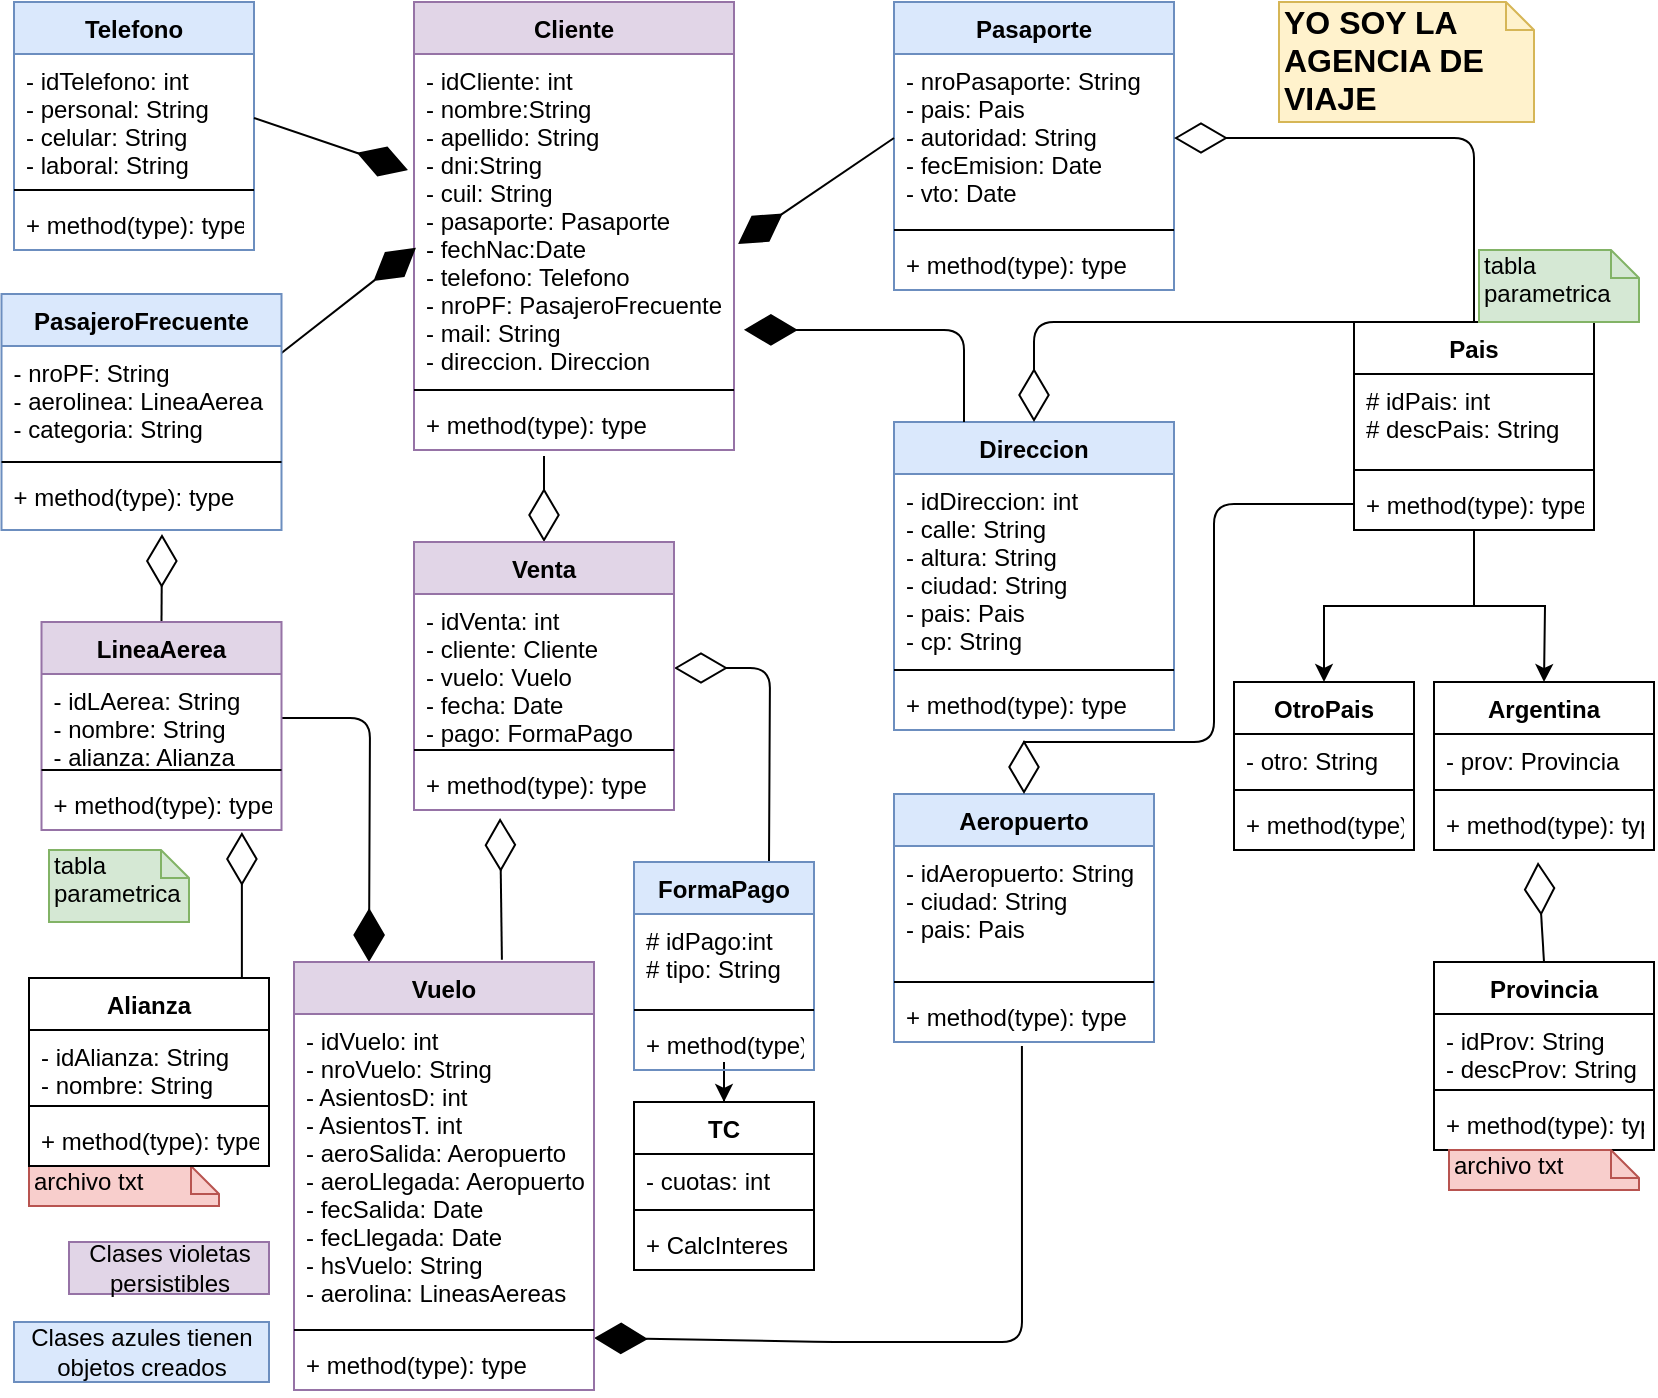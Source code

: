 <mxfile version="13.8.0" type="device"><diagram id="BYJEUYeQv-eJyiylT9g4" name="Page-1"><mxGraphModel dx="1108" dy="450" grid="1" gridSize="10" guides="1" tooltips="1" connect="1" arrows="1" fold="1" page="1" pageScale="1" pageWidth="850" pageHeight="1100" math="0" shadow="0"><root><mxCell id="0"/><mxCell id="1" parent="0"/><mxCell id="H-pLb2tNWchcjrAWnnkr-13" value="" style="endArrow=diamondThin;endFill=0;endSize=24;html=1;entryX=0.835;entryY=1.038;entryDx=0;entryDy=0;entryPerimeter=0;exitX=0.887;exitY=0.021;exitDx=0;exitDy=0;exitPerimeter=0;" parent="1" source="H-pLb2tNWchcjrAWnnkr-1" target="H-pLb2tNWchcjrAWnnkr-12" edge="1"><mxGeometry width="160" relative="1" as="geometry"><mxPoint x="134" y="490" as="sourcePoint"/><mxPoint x="140" y="440" as="targetPoint"/></mxGeometry></mxCell><mxCell id="H-pLb2tNWchcjrAWnnkr-20" value="Telefono" style="swimlane;fontStyle=1;align=center;verticalAlign=top;childLayout=stackLayout;horizontal=1;startSize=26;horizontalStack=0;resizeParent=1;resizeParentMax=0;resizeLast=0;collapsible=1;marginBottom=0;fillColor=#dae8fc;strokeColor=#6c8ebf;" parent="1" vertex="1"><mxGeometry x="20" y="10" width="120" height="124" as="geometry"/></mxCell><mxCell id="H-pLb2tNWchcjrAWnnkr-21" value="- idTelefono: int&#10;- personal: String&#10;- celular: String&#10;- laboral: String" style="text;strokeColor=none;fillColor=none;align=left;verticalAlign=top;spacingLeft=4;spacingRight=4;overflow=hidden;rotatable=0;points=[[0,0.5],[1,0.5]];portConstraint=eastwest;" parent="H-pLb2tNWchcjrAWnnkr-20" vertex="1"><mxGeometry y="26" width="120" height="64" as="geometry"/></mxCell><mxCell id="H-pLb2tNWchcjrAWnnkr-22" value="" style="line;strokeWidth=1;fillColor=none;align=left;verticalAlign=middle;spacingTop=-1;spacingLeft=3;spacingRight=3;rotatable=0;labelPosition=right;points=[];portConstraint=eastwest;" parent="H-pLb2tNWchcjrAWnnkr-20" vertex="1"><mxGeometry y="90" width="120" height="8" as="geometry"/></mxCell><mxCell id="H-pLb2tNWchcjrAWnnkr-23" value="+ method(type): type" style="text;strokeColor=none;fillColor=none;align=left;verticalAlign=top;spacingLeft=4;spacingRight=4;overflow=hidden;rotatable=0;points=[[0,0.5],[1,0.5]];portConstraint=eastwest;" parent="H-pLb2tNWchcjrAWnnkr-20" vertex="1"><mxGeometry y="98" width="120" height="26" as="geometry"/></mxCell><mxCell id="H-pLb2tNWchcjrAWnnkr-26" value="Cliente" style="swimlane;fontStyle=1;align=center;verticalAlign=top;childLayout=stackLayout;horizontal=1;startSize=26;horizontalStack=0;resizeParent=1;resizeParentMax=0;resizeLast=0;collapsible=1;marginBottom=0;fillColor=#e1d5e7;strokeColor=#9673a6;" parent="1" vertex="1"><mxGeometry x="220" y="10" width="160" height="224" as="geometry"/></mxCell><mxCell id="H-pLb2tNWchcjrAWnnkr-27" value="- idCliente: int&#10;- nombre:String&#10;- apellido: String&#10;- dni:String&#10;- cuil: String&#10;- pasaporte: Pasaporte&#10;- fechNac:Date&#10;- telefono: Telefono&#10;- nroPF: PasajeroFrecuente&#10;- mail: String&#10;- direccion. Direccion" style="text;strokeColor=none;fillColor=none;align=left;verticalAlign=top;spacingLeft=4;spacingRight=4;overflow=hidden;rotatable=0;points=[[0,0.5],[1,0.5]];portConstraint=eastwest;" parent="H-pLb2tNWchcjrAWnnkr-26" vertex="1"><mxGeometry y="26" width="160" height="164" as="geometry"/></mxCell><mxCell id="H-pLb2tNWchcjrAWnnkr-28" value="" style="line;strokeWidth=1;fillColor=none;align=left;verticalAlign=middle;spacingTop=-1;spacingLeft=3;spacingRight=3;rotatable=0;labelPosition=right;points=[];portConstraint=eastwest;" parent="H-pLb2tNWchcjrAWnnkr-26" vertex="1"><mxGeometry y="190" width="160" height="8" as="geometry"/></mxCell><mxCell id="H-pLb2tNWchcjrAWnnkr-29" value="+ method(type): type" style="text;strokeColor=none;fillColor=none;align=left;verticalAlign=top;spacingLeft=4;spacingRight=4;overflow=hidden;rotatable=0;points=[[0,0.5],[1,0.5]];portConstraint=eastwest;" parent="H-pLb2tNWchcjrAWnnkr-26" vertex="1"><mxGeometry y="198" width="160" height="26" as="geometry"/></mxCell><mxCell id="H-pLb2tNWchcjrAWnnkr-30" value="Pasaporte" style="swimlane;fontStyle=1;align=center;verticalAlign=top;childLayout=stackLayout;horizontal=1;startSize=26;horizontalStack=0;resizeParent=1;resizeParentMax=0;resizeLast=0;collapsible=1;marginBottom=0;fillColor=#dae8fc;strokeColor=#6c8ebf;" parent="1" vertex="1"><mxGeometry x="460" y="10" width="140" height="144" as="geometry"/></mxCell><mxCell id="H-pLb2tNWchcjrAWnnkr-31" value="- nroPasaporte: String&#10;- pais: Pais&#10;- autoridad: String&#10;- fecEmision: Date&#10;- vto: Date&#10;" style="text;strokeColor=none;fillColor=none;align=left;verticalAlign=top;spacingLeft=4;spacingRight=4;overflow=hidden;rotatable=0;points=[[0,0.5],[1,0.5]];portConstraint=eastwest;" parent="H-pLb2tNWchcjrAWnnkr-30" vertex="1"><mxGeometry y="26" width="140" height="84" as="geometry"/></mxCell><mxCell id="H-pLb2tNWchcjrAWnnkr-32" value="" style="line;strokeWidth=1;fillColor=none;align=left;verticalAlign=middle;spacingTop=-1;spacingLeft=3;spacingRight=3;rotatable=0;labelPosition=right;points=[];portConstraint=eastwest;" parent="H-pLb2tNWchcjrAWnnkr-30" vertex="1"><mxGeometry y="110" width="140" height="8" as="geometry"/></mxCell><mxCell id="H-pLb2tNWchcjrAWnnkr-33" value="+ method(type): type" style="text;strokeColor=none;fillColor=none;align=left;verticalAlign=top;spacingLeft=4;spacingRight=4;overflow=hidden;rotatable=0;points=[[0,0.5],[1,0.5]];portConstraint=eastwest;" parent="H-pLb2tNWchcjrAWnnkr-30" vertex="1"><mxGeometry y="118" width="140" height="26" as="geometry"/></mxCell><mxCell id="H-pLb2tNWchcjrAWnnkr-5" style="edgeStyle=orthogonalEdgeStyle;rounded=0;orthogonalLoop=1;jettySize=auto;html=1;entryX=0.5;entryY=0;entryDx=0;entryDy=0;" parent="1" source="H-pLb2tNWchcjrAWnnkr-34" edge="1"><mxGeometry relative="1" as="geometry"><mxPoint x="785" y="350" as="targetPoint"/></mxGeometry></mxCell><mxCell id="H-pLb2tNWchcjrAWnnkr-6" style="edgeStyle=orthogonalEdgeStyle;rounded=0;orthogonalLoop=1;jettySize=auto;html=1;entryX=0.5;entryY=0;entryDx=0;entryDy=0;" parent="1" source="H-pLb2tNWchcjrAWnnkr-34" target="H-pLb2tNWchcjrAWnnkr-38" edge="1"><mxGeometry relative="1" as="geometry"/></mxCell><mxCell id="H-pLb2tNWchcjrAWnnkr-25" value="" style="endArrow=diamondThin;endFill=0;endSize=24;html=1;exitX=0.5;exitY=0;exitDx=0;exitDy=0;" parent="1" source="H-pLb2tNWchcjrAWnnkr-9" edge="1"><mxGeometry width="160" relative="1" as="geometry"><mxPoint x="160" y="130" as="sourcePoint"/><mxPoint x="94" y="276" as="targetPoint"/></mxGeometry></mxCell><mxCell id="H-pLb2tNWchcjrAWnnkr-24" value="" style="endArrow=diamondThin;endFill=0;endSize=24;html=1;exitX=0.5;exitY=0;exitDx=0;exitDy=0;" parent="1" source="H-pLb2tNWchcjrAWnnkr-7" edge="1"><mxGeometry width="160" relative="1" as="geometry"><mxPoint x="640" y="400" as="sourcePoint"/><mxPoint x="782" y="440" as="targetPoint"/></mxGeometry></mxCell><mxCell id="H-pLb2tNWchcjrAWnnkr-46" value="" style="endArrow=diamondThin;endFill=0;endSize=24;html=1;exitX=0.5;exitY=0;exitDx=0;exitDy=0;entryX=1;entryY=0.5;entryDx=0;entryDy=0;" parent="1" source="H-pLb2tNWchcjrAWnnkr-34" target="H-pLb2tNWchcjrAWnnkr-31" edge="1"><mxGeometry width="160" relative="1" as="geometry"><mxPoint x="500" y="240" as="sourcePoint"/><mxPoint x="660" y="240" as="targetPoint"/><Array as="points"><mxPoint x="750" y="78"/></Array></mxGeometry></mxCell><mxCell id="H-pLb2tNWchcjrAWnnkr-51" value="Direccion" style="swimlane;fontStyle=1;align=center;verticalAlign=top;childLayout=stackLayout;horizontal=1;startSize=26;horizontalStack=0;resizeParent=1;resizeParentMax=0;resizeLast=0;collapsible=1;marginBottom=0;fillColor=#dae8fc;strokeColor=#6c8ebf;" parent="1" vertex="1"><mxGeometry x="460" y="220" width="140" height="154" as="geometry"/></mxCell><mxCell id="H-pLb2tNWchcjrAWnnkr-52" value="- idDireccion: int&#10;- calle: String&#10;- altura: String&#10;- ciudad: String&#10;- pais: Pais&#10;- cp: String&#10;" style="text;strokeColor=none;fillColor=none;align=left;verticalAlign=top;spacingLeft=4;spacingRight=4;overflow=hidden;rotatable=0;points=[[0,0.5],[1,0.5]];portConstraint=eastwest;" parent="H-pLb2tNWchcjrAWnnkr-51" vertex="1"><mxGeometry y="26" width="140" height="94" as="geometry"/></mxCell><mxCell id="H-pLb2tNWchcjrAWnnkr-53" value="" style="line;strokeWidth=1;fillColor=none;align=left;verticalAlign=middle;spacingTop=-1;spacingLeft=3;spacingRight=3;rotatable=0;labelPosition=right;points=[];portConstraint=eastwest;" parent="H-pLb2tNWchcjrAWnnkr-51" vertex="1"><mxGeometry y="120" width="140" height="8" as="geometry"/></mxCell><mxCell id="H-pLb2tNWchcjrAWnnkr-54" value="+ method(type): type" style="text;strokeColor=none;fillColor=none;align=left;verticalAlign=top;spacingLeft=4;spacingRight=4;overflow=hidden;rotatable=0;points=[[0,0.5],[1,0.5]];portConstraint=eastwest;" parent="H-pLb2tNWchcjrAWnnkr-51" vertex="1"><mxGeometry y="128" width="140" height="26" as="geometry"/></mxCell><mxCell id="H-pLb2tNWchcjrAWnnkr-55" value="" style="endArrow=diamondThin;endFill=0;endSize=24;html=1;exitX=0;exitY=0;exitDx=0;exitDy=0;entryX=0.5;entryY=0;entryDx=0;entryDy=0;" parent="1" source="H-pLb2tNWchcjrAWnnkr-34" target="H-pLb2tNWchcjrAWnnkr-51" edge="1"><mxGeometry width="160" relative="1" as="geometry"><mxPoint x="500" y="210" as="sourcePoint"/><mxPoint x="660" y="210" as="targetPoint"/><Array as="points"><mxPoint x="530" y="170"/></Array></mxGeometry></mxCell><mxCell id="H-pLb2tNWchcjrAWnnkr-56" value="" style="endArrow=diamondThin;endFill=1;endSize=24;html=1;entryX=-0.019;entryY=0.354;entryDx=0;entryDy=0;exitX=1;exitY=0.5;exitDx=0;exitDy=0;entryPerimeter=0;" parent="1" source="H-pLb2tNWchcjrAWnnkr-21" target="H-pLb2tNWchcjrAWnnkr-27" edge="1"><mxGeometry width="160" relative="1" as="geometry"><mxPoint x="210" y="210" as="sourcePoint"/><mxPoint x="370" y="210" as="targetPoint"/></mxGeometry></mxCell><mxCell id="H-pLb2tNWchcjrAWnnkr-58" value="" style="endArrow=diamondThin;endFill=1;endSize=24;html=1;exitX=1;exitY=0.25;exitDx=0;exitDy=0;entryX=0.006;entryY=0.591;entryDx=0;entryDy=0;entryPerimeter=0;" parent="1" source="H-pLb2tNWchcjrAWnnkr-15" target="H-pLb2tNWchcjrAWnnkr-27" edge="1"><mxGeometry width="160" relative="1" as="geometry"><mxPoint x="210" y="210" as="sourcePoint"/><mxPoint x="220" y="118" as="targetPoint"/></mxGeometry></mxCell><mxCell id="H-pLb2tNWchcjrAWnnkr-59" value="" style="endArrow=diamondThin;endFill=1;endSize=24;html=1;exitX=0;exitY=0.5;exitDx=0;exitDy=0;entryX=1.013;entryY=0.579;entryDx=0;entryDy=0;entryPerimeter=0;" parent="1" source="H-pLb2tNWchcjrAWnnkr-31" target="H-pLb2tNWchcjrAWnnkr-27" edge="1"><mxGeometry width="160" relative="1" as="geometry"><mxPoint x="210" y="210" as="sourcePoint"/><mxPoint x="370" y="210" as="targetPoint"/></mxGeometry></mxCell><mxCell id="H-pLb2tNWchcjrAWnnkr-60" value="" style="endArrow=diamondThin;endFill=1;endSize=24;html=1;exitX=0.25;exitY=0;exitDx=0;exitDy=0;entryX=1.031;entryY=0.841;entryDx=0;entryDy=0;entryPerimeter=0;" parent="1" source="H-pLb2tNWchcjrAWnnkr-51" target="H-pLb2tNWchcjrAWnnkr-27" edge="1"><mxGeometry width="160" relative="1" as="geometry"><mxPoint x="470" y="88" as="sourcePoint"/><mxPoint x="381" y="130" as="targetPoint"/><Array as="points"><mxPoint x="495" y="174"/></Array></mxGeometry></mxCell><mxCell id="H-pLb2tNWchcjrAWnnkr-34" value="Pais" style="swimlane;fontStyle=1;align=center;verticalAlign=top;childLayout=stackLayout;horizontal=1;startSize=26;horizontalStack=0;resizeParent=1;resizeParentMax=0;resizeLast=0;collapsible=1;marginBottom=0;" parent="1" vertex="1"><mxGeometry x="690" y="170" width="120" height="104" as="geometry"/></mxCell><mxCell id="H-pLb2tNWchcjrAWnnkr-35" value="# idPais: int&#10;# descPais: String" style="text;strokeColor=none;fillColor=none;align=left;verticalAlign=top;spacingLeft=4;spacingRight=4;overflow=hidden;rotatable=0;points=[[0,0.5],[1,0.5]];portConstraint=eastwest;" parent="H-pLb2tNWchcjrAWnnkr-34" vertex="1"><mxGeometry y="26" width="120" height="44" as="geometry"/></mxCell><mxCell id="H-pLb2tNWchcjrAWnnkr-36" value="" style="line;strokeWidth=1;fillColor=none;align=left;verticalAlign=middle;spacingTop=-1;spacingLeft=3;spacingRight=3;rotatable=0;labelPosition=right;points=[];portConstraint=eastwest;" parent="H-pLb2tNWchcjrAWnnkr-34" vertex="1"><mxGeometry y="70" width="120" height="8" as="geometry"/></mxCell><mxCell id="H-pLb2tNWchcjrAWnnkr-37" value="+ method(type): type" style="text;strokeColor=none;fillColor=none;align=left;verticalAlign=top;spacingLeft=4;spacingRight=4;overflow=hidden;rotatable=0;points=[[0,0.5],[1,0.5]];portConstraint=eastwest;" parent="H-pLb2tNWchcjrAWnnkr-34" vertex="1"><mxGeometry y="78" width="120" height="26" as="geometry"/></mxCell><mxCell id="H-pLb2tNWchcjrAWnnkr-38" value="OtroPais" style="swimlane;fontStyle=1;align=center;verticalAlign=top;childLayout=stackLayout;horizontal=1;startSize=26;horizontalStack=0;resizeParent=1;resizeParentMax=0;resizeLast=0;collapsible=1;marginBottom=0;" parent="1" vertex="1"><mxGeometry x="630" y="350" width="90" height="84" as="geometry"/></mxCell><mxCell id="H-pLb2tNWchcjrAWnnkr-39" value="- otro: String&#10;" style="text;strokeColor=none;fillColor=none;align=left;verticalAlign=top;spacingLeft=4;spacingRight=4;overflow=hidden;rotatable=0;points=[[0,0.5],[1,0.5]];portConstraint=eastwest;" parent="H-pLb2tNWchcjrAWnnkr-38" vertex="1"><mxGeometry y="26" width="90" height="24" as="geometry"/></mxCell><mxCell id="H-pLb2tNWchcjrAWnnkr-40" value="" style="line;strokeWidth=1;fillColor=none;align=left;verticalAlign=middle;spacingTop=-1;spacingLeft=3;spacingRight=3;rotatable=0;labelPosition=right;points=[];portConstraint=eastwest;" parent="H-pLb2tNWchcjrAWnnkr-38" vertex="1"><mxGeometry y="50" width="90" height="8" as="geometry"/></mxCell><mxCell id="H-pLb2tNWchcjrAWnnkr-41" value="+ method(type): type" style="text;strokeColor=none;fillColor=none;align=left;verticalAlign=top;spacingLeft=4;spacingRight=4;overflow=hidden;rotatable=0;points=[[0,0.5],[1,0.5]];portConstraint=eastwest;" parent="H-pLb2tNWchcjrAWnnkr-38" vertex="1"><mxGeometry y="58" width="90" height="26" as="geometry"/></mxCell><mxCell id="H-pLb2tNWchcjrAWnnkr-42" value="Argentina" style="swimlane;fontStyle=1;align=center;verticalAlign=top;childLayout=stackLayout;horizontal=1;startSize=26;horizontalStack=0;resizeParent=1;resizeParentMax=0;resizeLast=0;collapsible=1;marginBottom=0;" parent="1" vertex="1"><mxGeometry x="730" y="350" width="110" height="84" as="geometry"/></mxCell><mxCell id="H-pLb2tNWchcjrAWnnkr-43" value="- prov: Provincia&#10;" style="text;strokeColor=none;fillColor=none;align=left;verticalAlign=top;spacingLeft=4;spacingRight=4;overflow=hidden;rotatable=0;points=[[0,0.5],[1,0.5]];portConstraint=eastwest;" parent="H-pLb2tNWchcjrAWnnkr-42" vertex="1"><mxGeometry y="26" width="110" height="24" as="geometry"/></mxCell><mxCell id="H-pLb2tNWchcjrAWnnkr-44" value="" style="line;strokeWidth=1;fillColor=none;align=left;verticalAlign=middle;spacingTop=-1;spacingLeft=3;spacingRight=3;rotatable=0;labelPosition=right;points=[];portConstraint=eastwest;" parent="H-pLb2tNWchcjrAWnnkr-42" vertex="1"><mxGeometry y="50" width="110" height="8" as="geometry"/></mxCell><mxCell id="H-pLb2tNWchcjrAWnnkr-45" value="+ method(type): type" style="text;strokeColor=none;fillColor=none;align=left;verticalAlign=top;spacingLeft=4;spacingRight=4;overflow=hidden;rotatable=0;points=[[0,0.5],[1,0.5]];portConstraint=eastwest;" parent="H-pLb2tNWchcjrAWnnkr-42" vertex="1"><mxGeometry y="58" width="110" height="26" as="geometry"/></mxCell><mxCell id="H-pLb2tNWchcjrAWnnkr-7" value="Provincia" style="swimlane;fontStyle=1;align=center;verticalAlign=top;childLayout=stackLayout;horizontal=1;startSize=26;horizontalStack=0;resizeParent=1;resizeParentMax=0;resizeLast=0;collapsible=1;marginBottom=0;" parent="1" vertex="1"><mxGeometry x="730" y="490" width="110" height="94" as="geometry"/></mxCell><mxCell id="H-pLb2tNWchcjrAWnnkr-8" value="- idProv: String&#10;- descProv: String&#10;" style="text;strokeColor=none;fillColor=none;align=left;verticalAlign=top;spacingLeft=4;spacingRight=4;overflow=hidden;rotatable=0;points=[[0,0.5],[1,0.5]];portConstraint=eastwest;" parent="H-pLb2tNWchcjrAWnnkr-7" vertex="1"><mxGeometry y="26" width="110" height="34" as="geometry"/></mxCell><mxCell id="H-pLb2tNWchcjrAWnnkr-14" value="" style="line;strokeWidth=1;fillColor=none;align=left;verticalAlign=middle;spacingTop=-1;spacingLeft=3;spacingRight=3;rotatable=0;labelPosition=right;points=[];portConstraint=eastwest;" parent="H-pLb2tNWchcjrAWnnkr-7" vertex="1"><mxGeometry y="60" width="110" height="8" as="geometry"/></mxCell><mxCell id="H-pLb2tNWchcjrAWnnkr-19" value="+ method(type): type" style="text;strokeColor=none;fillColor=none;align=left;verticalAlign=top;spacingLeft=4;spacingRight=4;overflow=hidden;rotatable=0;points=[[0,0.5],[1,0.5]];portConstraint=eastwest;" parent="H-pLb2tNWchcjrAWnnkr-7" vertex="1"><mxGeometry y="68" width="110" height="26" as="geometry"/></mxCell><mxCell id="H-pLb2tNWchcjrAWnnkr-65" value="" style="endArrow=diamondThin;endFill=0;endSize=24;html=1;entryX=0.5;entryY=0;entryDx=0;entryDy=0;" parent="1" target="H-pLb2tNWchcjrAWnnkr-61" edge="1"><mxGeometry width="160" relative="1" as="geometry"><mxPoint x="285" y="237" as="sourcePoint"/><mxPoint x="340" y="320" as="targetPoint"/></mxGeometry></mxCell><mxCell id="H-pLb2tNWchcjrAWnnkr-66" value="Aeropuerto" style="swimlane;fontStyle=1;align=center;verticalAlign=top;childLayout=stackLayout;horizontal=1;startSize=26;horizontalStack=0;resizeParent=1;resizeParentMax=0;resizeLast=0;collapsible=1;marginBottom=0;fillColor=#dae8fc;strokeColor=#6c8ebf;" parent="1" vertex="1"><mxGeometry x="460" y="406" width="130" height="124" as="geometry"/></mxCell><mxCell id="H-pLb2tNWchcjrAWnnkr-67" value="- idAeropuerto: String&#10;- ciudad: String&#10;- pais: Pais&#10;&#10;" style="text;strokeColor=none;fillColor=none;align=left;verticalAlign=top;spacingLeft=4;spacingRight=4;overflow=hidden;rotatable=0;points=[[0,0.5],[1,0.5]];portConstraint=eastwest;" parent="H-pLb2tNWchcjrAWnnkr-66" vertex="1"><mxGeometry y="26" width="130" height="64" as="geometry"/></mxCell><mxCell id="H-pLb2tNWchcjrAWnnkr-68" value="" style="line;strokeWidth=1;fillColor=none;align=left;verticalAlign=middle;spacingTop=-1;spacingLeft=3;spacingRight=3;rotatable=0;labelPosition=right;points=[];portConstraint=eastwest;" parent="H-pLb2tNWchcjrAWnnkr-66" vertex="1"><mxGeometry y="90" width="130" height="8" as="geometry"/></mxCell><mxCell id="H-pLb2tNWchcjrAWnnkr-69" value="+ method(type): type" style="text;strokeColor=none;fillColor=none;align=left;verticalAlign=top;spacingLeft=4;spacingRight=4;overflow=hidden;rotatable=0;points=[[0,0.5],[1,0.5]];portConstraint=eastwest;" parent="H-pLb2tNWchcjrAWnnkr-66" vertex="1"><mxGeometry y="98" width="130" height="26" as="geometry"/></mxCell><mxCell id="H-pLb2tNWchcjrAWnnkr-70" value="" style="endArrow=diamondThin;endFill=0;endSize=24;html=1;exitX=0;exitY=0.5;exitDx=0;exitDy=0;entryX=0.5;entryY=0;entryDx=0;entryDy=0;" parent="1" source="H-pLb2tNWchcjrAWnnkr-37" target="H-pLb2tNWchcjrAWnnkr-66" edge="1"><mxGeometry width="160" relative="1" as="geometry"><mxPoint x="390" y="320" as="sourcePoint"/><mxPoint x="550" y="320" as="targetPoint"/><Array as="points"><mxPoint x="620" y="261"/><mxPoint x="620" y="380"/><mxPoint x="525" y="380"/></Array></mxGeometry></mxCell><mxCell id="H-pLb2tNWchcjrAWnnkr-72" style="edgeStyle=orthogonalEdgeStyle;rounded=0;orthogonalLoop=1;jettySize=auto;html=1;entryX=0.5;entryY=0;entryDx=0;entryDy=0;" parent="1" source="H-pLb2tNWchcjrAWnnkr-73" target="H-pLb2tNWchcjrAWnnkr-77" edge="1"><mxGeometry relative="1" as="geometry"/></mxCell><mxCell id="H-pLb2tNWchcjrAWnnkr-81" value="" style="endArrow=diamondThin;endFill=0;endSize=24;html=1;entryX=1;entryY=0.5;entryDx=0;entryDy=0;exitX=0.75;exitY=0;exitDx=0;exitDy=0;" parent="1" source="H-pLb2tNWchcjrAWnnkr-73" target="H-pLb2tNWchcjrAWnnkr-62" edge="1"><mxGeometry width="160" relative="1" as="geometry"><mxPoint x="290" y="460" as="sourcePoint"/><mxPoint x="450" y="460" as="targetPoint"/><Array as="points"><mxPoint x="398" y="343"/></Array></mxGeometry></mxCell><mxCell id="H-pLb2tNWchcjrAWnnkr-86" value="" style="endArrow=diamondThin;endFill=0;endSize=24;html=1;exitX=0.693;exitY=-0.005;exitDx=0;exitDy=0;exitPerimeter=0;entryX=0.331;entryY=1.154;entryDx=0;entryDy=0;entryPerimeter=0;" parent="1" source="H-pLb2tNWchcjrAWnnkr-82" target="H-pLb2tNWchcjrAWnnkr-64" edge="1"><mxGeometry width="160" relative="1" as="geometry"><mxPoint x="240" y="560" as="sourcePoint"/><mxPoint x="264" y="410" as="targetPoint"/></mxGeometry></mxCell><mxCell id="H-pLb2tNWchcjrAWnnkr-87" value="" style="endArrow=diamondThin;endFill=1;endSize=24;html=1;exitX=1;exitY=0.5;exitDx=0;exitDy=0;entryX=0.25;entryY=0;entryDx=0;entryDy=0;" parent="1" source="H-pLb2tNWchcjrAWnnkr-10" target="H-pLb2tNWchcjrAWnnkr-82" edge="1"><mxGeometry width="160" relative="1" as="geometry"><mxPoint x="240" y="560" as="sourcePoint"/><mxPoint x="400" y="560" as="targetPoint"/><Array as="points"><mxPoint x="198" y="368"/></Array></mxGeometry></mxCell><mxCell id="H-pLb2tNWchcjrAWnnkr-88" value="" style="endArrow=diamondThin;endFill=1;endSize=24;html=1;exitX=0.492;exitY=1.077;exitDx=0;exitDy=0;exitPerimeter=0;entryX=1;entryY=0;entryDx=0;entryDy=0;entryPerimeter=0;" parent="1" source="H-pLb2tNWchcjrAWnnkr-69" target="H-pLb2tNWchcjrAWnnkr-85" edge="1"><mxGeometry width="160" relative="1" as="geometry"><mxPoint x="240" y="660" as="sourcePoint"/><mxPoint x="400" y="660" as="targetPoint"/><Array as="points"><mxPoint x="524" y="680"/><mxPoint x="430" y="680"/></Array></mxGeometry></mxCell><mxCell id="H-pLb2tNWchcjrAWnnkr-89" value="archivo txt" style="shape=note;whiteSpace=wrap;html=1;size=14;verticalAlign=top;align=left;spacingTop=-6;fillColor=#f8cecc;strokeColor=#b85450;" parent="1" vertex="1"><mxGeometry x="737.5" y="584" width="95" height="20" as="geometry"/></mxCell><mxCell id="H-pLb2tNWchcjrAWnnkr-90" value="archivo txt" style="shape=note;whiteSpace=wrap;html=1;size=14;verticalAlign=top;align=left;spacingTop=-6;fillColor=#f8cecc;strokeColor=#b85450;" parent="1" vertex="1"><mxGeometry x="27.5" y="592" width="95" height="20" as="geometry"/></mxCell><mxCell id="H-pLb2tNWchcjrAWnnkr-91" value="tabla parametrica" style="shape=note;whiteSpace=wrap;html=1;size=14;verticalAlign=top;align=left;spacingTop=-6;fillColor=#d5e8d4;strokeColor=#82b366;" parent="1" vertex="1"><mxGeometry x="37.5" y="434" width="70" height="36" as="geometry"/></mxCell><mxCell id="H-pLb2tNWchcjrAWnnkr-92" value="tabla parametrica" style="shape=note;whiteSpace=wrap;html=1;size=14;verticalAlign=top;align=left;spacingTop=-6;fillColor=#d5e8d4;strokeColor=#82b366;" parent="1" vertex="1"><mxGeometry x="752.5" y="134" width="80" height="36" as="geometry"/></mxCell><mxCell id="H-pLb2tNWchcjrAWnnkr-93" value="&lt;b style=&quot;font-size: 16px&quot;&gt;YO SOY LA&amp;nbsp;&lt;br&gt;AGENCIA DE&amp;nbsp;&lt;br&gt;VIAJE&lt;/b&gt;" style="shape=note;whiteSpace=wrap;html=1;size=14;verticalAlign=top;align=left;spacingTop=-6;fillColor=#fff2cc;strokeColor=#d6b656;" parent="1" vertex="1"><mxGeometry x="652.5" y="10" width="127.5" height="60" as="geometry"/></mxCell><mxCell id="H-pLb2tNWchcjrAWnnkr-82" value="Vuelo" style="swimlane;fontStyle=1;align=center;verticalAlign=top;childLayout=stackLayout;horizontal=1;startSize=26;horizontalStack=0;resizeParent=1;resizeParentMax=0;resizeLast=0;collapsible=1;marginBottom=0;fillColor=#e1d5e7;strokeColor=#9673a6;" parent="1" vertex="1"><mxGeometry x="160" y="490" width="150" height="214" as="geometry"/></mxCell><mxCell id="H-pLb2tNWchcjrAWnnkr-83" value="- idVuelo: int&#10;- nroVuelo: String&#10;- AsientosD: int&#10;- AsientosT. int&#10;- aeroSalida: Aeropuerto&#10;- aeroLlegada: Aeropuerto&#10;- fecSalida: Date&#10;- fecLlegada: Date&#10;- hsVuelo: String&#10;- aerolina: LineasAereas&#10;&#10;" style="text;strokeColor=none;fillColor=none;align=left;verticalAlign=top;spacingLeft=4;spacingRight=4;overflow=hidden;rotatable=0;points=[[0,0.5],[1,0.5]];portConstraint=eastwest;" parent="H-pLb2tNWchcjrAWnnkr-82" vertex="1"><mxGeometry y="26" width="150" height="154" as="geometry"/></mxCell><mxCell id="H-pLb2tNWchcjrAWnnkr-84" value="" style="line;strokeWidth=1;fillColor=none;align=left;verticalAlign=middle;spacingTop=-1;spacingLeft=3;spacingRight=3;rotatable=0;labelPosition=right;points=[];portConstraint=eastwest;" parent="H-pLb2tNWchcjrAWnnkr-82" vertex="1"><mxGeometry y="180" width="150" height="8" as="geometry"/></mxCell><mxCell id="H-pLb2tNWchcjrAWnnkr-85" value="+ method(type): type" style="text;strokeColor=none;fillColor=none;align=left;verticalAlign=top;spacingLeft=4;spacingRight=4;overflow=hidden;rotatable=0;points=[[0,0.5],[1,0.5]];portConstraint=eastwest;" parent="H-pLb2tNWchcjrAWnnkr-82" vertex="1"><mxGeometry y="188" width="150" height="26" as="geometry"/></mxCell><mxCell id="H-pLb2tNWchcjrAWnnkr-73" value="FormaPago" style="swimlane;fontStyle=1;align=center;verticalAlign=top;childLayout=stackLayout;horizontal=1;startSize=26;horizontalStack=0;resizeParent=1;resizeParentMax=0;resizeLast=0;collapsible=1;marginBottom=0;fillColor=#dae8fc;strokeColor=#6c8ebf;" parent="1" vertex="1"><mxGeometry x="330" y="440" width="90" height="104" as="geometry"/></mxCell><mxCell id="H-pLb2tNWchcjrAWnnkr-74" value="# idPago:int&#10;# tipo: String" style="text;strokeColor=none;fillColor=none;align=left;verticalAlign=top;spacingLeft=4;spacingRight=4;overflow=hidden;rotatable=0;points=[[0,0.5],[1,0.5]];portConstraint=eastwest;" parent="H-pLb2tNWchcjrAWnnkr-73" vertex="1"><mxGeometry y="26" width="90" height="44" as="geometry"/></mxCell><mxCell id="H-pLb2tNWchcjrAWnnkr-75" value="" style="line;strokeWidth=1;fillColor=none;align=left;verticalAlign=middle;spacingTop=-1;spacingLeft=3;spacingRight=3;rotatable=0;labelPosition=right;points=[];portConstraint=eastwest;" parent="H-pLb2tNWchcjrAWnnkr-73" vertex="1"><mxGeometry y="70" width="90" height="8" as="geometry"/></mxCell><mxCell id="H-pLb2tNWchcjrAWnnkr-76" value="+ method(type): type" style="text;strokeColor=none;fillColor=none;align=left;verticalAlign=top;spacingLeft=4;spacingRight=4;overflow=hidden;rotatable=0;points=[[0,0.5],[1,0.5]];portConstraint=eastwest;" parent="H-pLb2tNWchcjrAWnnkr-73" vertex="1"><mxGeometry y="78" width="90" height="26" as="geometry"/></mxCell><mxCell id="H-pLb2tNWchcjrAWnnkr-77" value="TC" style="swimlane;fontStyle=1;align=center;verticalAlign=top;childLayout=stackLayout;horizontal=1;startSize=26;horizontalStack=0;resizeParent=1;resizeParentMax=0;resizeLast=0;collapsible=1;marginBottom=0;" parent="1" vertex="1"><mxGeometry x="330" y="560" width="90" height="84" as="geometry"/></mxCell><mxCell id="H-pLb2tNWchcjrAWnnkr-78" value="- cuotas: int&#10;" style="text;strokeColor=none;fillColor=none;align=left;verticalAlign=top;spacingLeft=4;spacingRight=4;overflow=hidden;rotatable=0;points=[[0,0.5],[1,0.5]];portConstraint=eastwest;" parent="H-pLb2tNWchcjrAWnnkr-77" vertex="1"><mxGeometry y="26" width="90" height="24" as="geometry"/></mxCell><mxCell id="H-pLb2tNWchcjrAWnnkr-79" value="" style="line;strokeWidth=1;fillColor=none;align=left;verticalAlign=middle;spacingTop=-1;spacingLeft=3;spacingRight=3;rotatable=0;labelPosition=right;points=[];portConstraint=eastwest;" parent="H-pLb2tNWchcjrAWnnkr-77" vertex="1"><mxGeometry y="50" width="90" height="8" as="geometry"/></mxCell><mxCell id="H-pLb2tNWchcjrAWnnkr-80" value="+ CalcInteres" style="text;strokeColor=none;fillColor=none;align=left;verticalAlign=top;spacingLeft=4;spacingRight=4;overflow=hidden;rotatable=0;points=[[0,0.5],[1,0.5]];portConstraint=eastwest;" parent="H-pLb2tNWchcjrAWnnkr-77" vertex="1"><mxGeometry y="58" width="90" height="26" as="geometry"/></mxCell><mxCell id="H-pLb2tNWchcjrAWnnkr-15" value="PasajeroFrecuente" style="swimlane;fontStyle=1;align=center;verticalAlign=top;childLayout=stackLayout;horizontal=1;startSize=26;horizontalStack=0;resizeParent=1;resizeParentMax=0;resizeLast=0;collapsible=1;marginBottom=0;fillColor=#dae8fc;strokeColor=#6c8ebf;" parent="1" vertex="1"><mxGeometry x="13.75" y="156" width="140" height="118" as="geometry"/></mxCell><mxCell id="H-pLb2tNWchcjrAWnnkr-16" value="- nroPF: String&#10;- aerolinea: LineaAerea&#10;- categoria: String" style="text;strokeColor=none;fillColor=none;align=left;verticalAlign=top;spacingLeft=4;spacingRight=4;overflow=hidden;rotatable=0;points=[[0,0.5],[1,0.5]];portConstraint=eastwest;" parent="H-pLb2tNWchcjrAWnnkr-15" vertex="1"><mxGeometry y="26" width="140" height="54" as="geometry"/></mxCell><mxCell id="H-pLb2tNWchcjrAWnnkr-17" value="" style="line;strokeWidth=1;fillColor=none;align=left;verticalAlign=middle;spacingTop=-1;spacingLeft=3;spacingRight=3;rotatable=0;labelPosition=right;points=[];portConstraint=eastwest;" parent="H-pLb2tNWchcjrAWnnkr-15" vertex="1"><mxGeometry y="80" width="140" height="8" as="geometry"/></mxCell><mxCell id="H-pLb2tNWchcjrAWnnkr-18" value="+ method(type): type" style="text;strokeColor=none;fillColor=none;align=left;verticalAlign=top;spacingLeft=4;spacingRight=4;overflow=hidden;rotatable=0;points=[[0,0.5],[1,0.5]];portConstraint=eastwest;" parent="H-pLb2tNWchcjrAWnnkr-15" vertex="1"><mxGeometry y="88" width="140" height="30" as="geometry"/></mxCell><mxCell id="RHxEeKyAOuLEF-PFPUYP-1" value="Clases violetas persistibles" style="text;html=1;strokeColor=#9673a6;fillColor=#e1d5e7;align=center;verticalAlign=middle;whiteSpace=wrap;rounded=0;" parent="1" vertex="1"><mxGeometry x="47.5" y="630" width="100" height="26" as="geometry"/></mxCell><mxCell id="9lH5VvJfuwAq1YBS1q25-1" value="Clases azules tienen objetos creados" style="text;html=1;strokeColor=#6c8ebf;fillColor=#dae8fc;align=center;verticalAlign=middle;whiteSpace=wrap;rounded=0;" parent="1" vertex="1"><mxGeometry x="20" y="670" width="127.5" height="30" as="geometry"/></mxCell><mxCell id="H-pLb2tNWchcjrAWnnkr-1" value="Alianza" style="swimlane;fontStyle=1;align=center;verticalAlign=top;childLayout=stackLayout;horizontal=1;startSize=26;horizontalStack=0;resizeParent=1;resizeParentMax=0;resizeLast=0;collapsible=1;marginBottom=0;" parent="1" vertex="1"><mxGeometry x="27.5" y="498" width="120" height="94" as="geometry"/></mxCell><mxCell id="H-pLb2tNWchcjrAWnnkr-2" value="- idAlianza: String&#10;- nombre: String" style="text;strokeColor=none;fillColor=none;align=left;verticalAlign=top;spacingLeft=4;spacingRight=4;overflow=hidden;rotatable=0;points=[[0,0.5],[1,0.5]];portConstraint=eastwest;" parent="H-pLb2tNWchcjrAWnnkr-1" vertex="1"><mxGeometry y="26" width="120" height="34" as="geometry"/></mxCell><mxCell id="H-pLb2tNWchcjrAWnnkr-3" value="" style="line;strokeWidth=1;fillColor=none;align=left;verticalAlign=middle;spacingTop=-1;spacingLeft=3;spacingRight=3;rotatable=0;labelPosition=right;points=[];portConstraint=eastwest;" parent="H-pLb2tNWchcjrAWnnkr-1" vertex="1"><mxGeometry y="60" width="120" height="8" as="geometry"/></mxCell><mxCell id="H-pLb2tNWchcjrAWnnkr-4" value="+ method(type): type" style="text;strokeColor=none;fillColor=none;align=left;verticalAlign=top;spacingLeft=4;spacingRight=4;overflow=hidden;rotatable=0;points=[[0,0.5],[1,0.5]];portConstraint=eastwest;" parent="H-pLb2tNWchcjrAWnnkr-1" vertex="1"><mxGeometry y="68" width="120" height="26" as="geometry"/></mxCell><mxCell id="H-pLb2tNWchcjrAWnnkr-9" value="LineaAerea" style="swimlane;fontStyle=1;align=center;verticalAlign=top;childLayout=stackLayout;horizontal=1;startSize=26;horizontalStack=0;resizeParent=1;resizeParentMax=0;resizeLast=0;collapsible=1;marginBottom=0;fillColor=#e1d5e7;strokeColor=#9673a6;" parent="1" vertex="1"><mxGeometry x="33.75" y="320" width="120" height="104" as="geometry"/></mxCell><mxCell id="H-pLb2tNWchcjrAWnnkr-10" value="- idLAerea: String&#10;- nombre: String&#10;- alianza: Alianza" style="text;strokeColor=none;fillColor=none;align=left;verticalAlign=top;spacingLeft=4;spacingRight=4;overflow=hidden;rotatable=0;points=[[0,0.5],[1,0.5]];portConstraint=eastwest;" parent="H-pLb2tNWchcjrAWnnkr-9" vertex="1"><mxGeometry y="26" width="120" height="44" as="geometry"/></mxCell><mxCell id="H-pLb2tNWchcjrAWnnkr-11" value="" style="line;strokeWidth=1;fillColor=none;align=left;verticalAlign=middle;spacingTop=-1;spacingLeft=3;spacingRight=3;rotatable=0;labelPosition=right;points=[];portConstraint=eastwest;" parent="H-pLb2tNWchcjrAWnnkr-9" vertex="1"><mxGeometry y="70" width="120" height="8" as="geometry"/></mxCell><mxCell id="H-pLb2tNWchcjrAWnnkr-12" value="+ method(type): type" style="text;strokeColor=none;fillColor=none;align=left;verticalAlign=top;spacingLeft=4;spacingRight=4;overflow=hidden;rotatable=0;points=[[0,0.5],[1,0.5]];portConstraint=eastwest;" parent="H-pLb2tNWchcjrAWnnkr-9" vertex="1"><mxGeometry y="78" width="120" height="26" as="geometry"/></mxCell><mxCell id="H-pLb2tNWchcjrAWnnkr-61" value="Venta" style="swimlane;fontStyle=1;align=center;verticalAlign=top;childLayout=stackLayout;horizontal=1;startSize=26;horizontalStack=0;resizeParent=1;resizeParentMax=0;resizeLast=0;collapsible=1;marginBottom=0;fillColor=#e1d5e7;strokeColor=#9673a6;" parent="1" vertex="1"><mxGeometry x="220" y="280" width="130" height="134" as="geometry"/></mxCell><mxCell id="H-pLb2tNWchcjrAWnnkr-62" value="- idVenta: int&#10;- cliente: Cliente&#10;- vuelo: Vuelo&#10;- fecha: Date&#10;- pago: FormaPago" style="text;strokeColor=none;fillColor=none;align=left;verticalAlign=top;spacingLeft=4;spacingRight=4;overflow=hidden;rotatable=0;points=[[0,0.5],[1,0.5]];portConstraint=eastwest;" parent="H-pLb2tNWchcjrAWnnkr-61" vertex="1"><mxGeometry y="26" width="130" height="74" as="geometry"/></mxCell><mxCell id="H-pLb2tNWchcjrAWnnkr-63" value="" style="line;strokeWidth=1;fillColor=none;align=left;verticalAlign=middle;spacingTop=-1;spacingLeft=3;spacingRight=3;rotatable=0;labelPosition=right;points=[];portConstraint=eastwest;" parent="H-pLb2tNWchcjrAWnnkr-61" vertex="1"><mxGeometry y="100" width="130" height="8" as="geometry"/></mxCell><mxCell id="H-pLb2tNWchcjrAWnnkr-64" value="+ method(type): type" style="text;strokeColor=none;fillColor=none;align=left;verticalAlign=top;spacingLeft=4;spacingRight=4;overflow=hidden;rotatable=0;points=[[0,0.5],[1,0.5]];portConstraint=eastwest;" parent="H-pLb2tNWchcjrAWnnkr-61" vertex="1"><mxGeometry y="108" width="130" height="26" as="geometry"/></mxCell></root></mxGraphModel></diagram></mxfile>